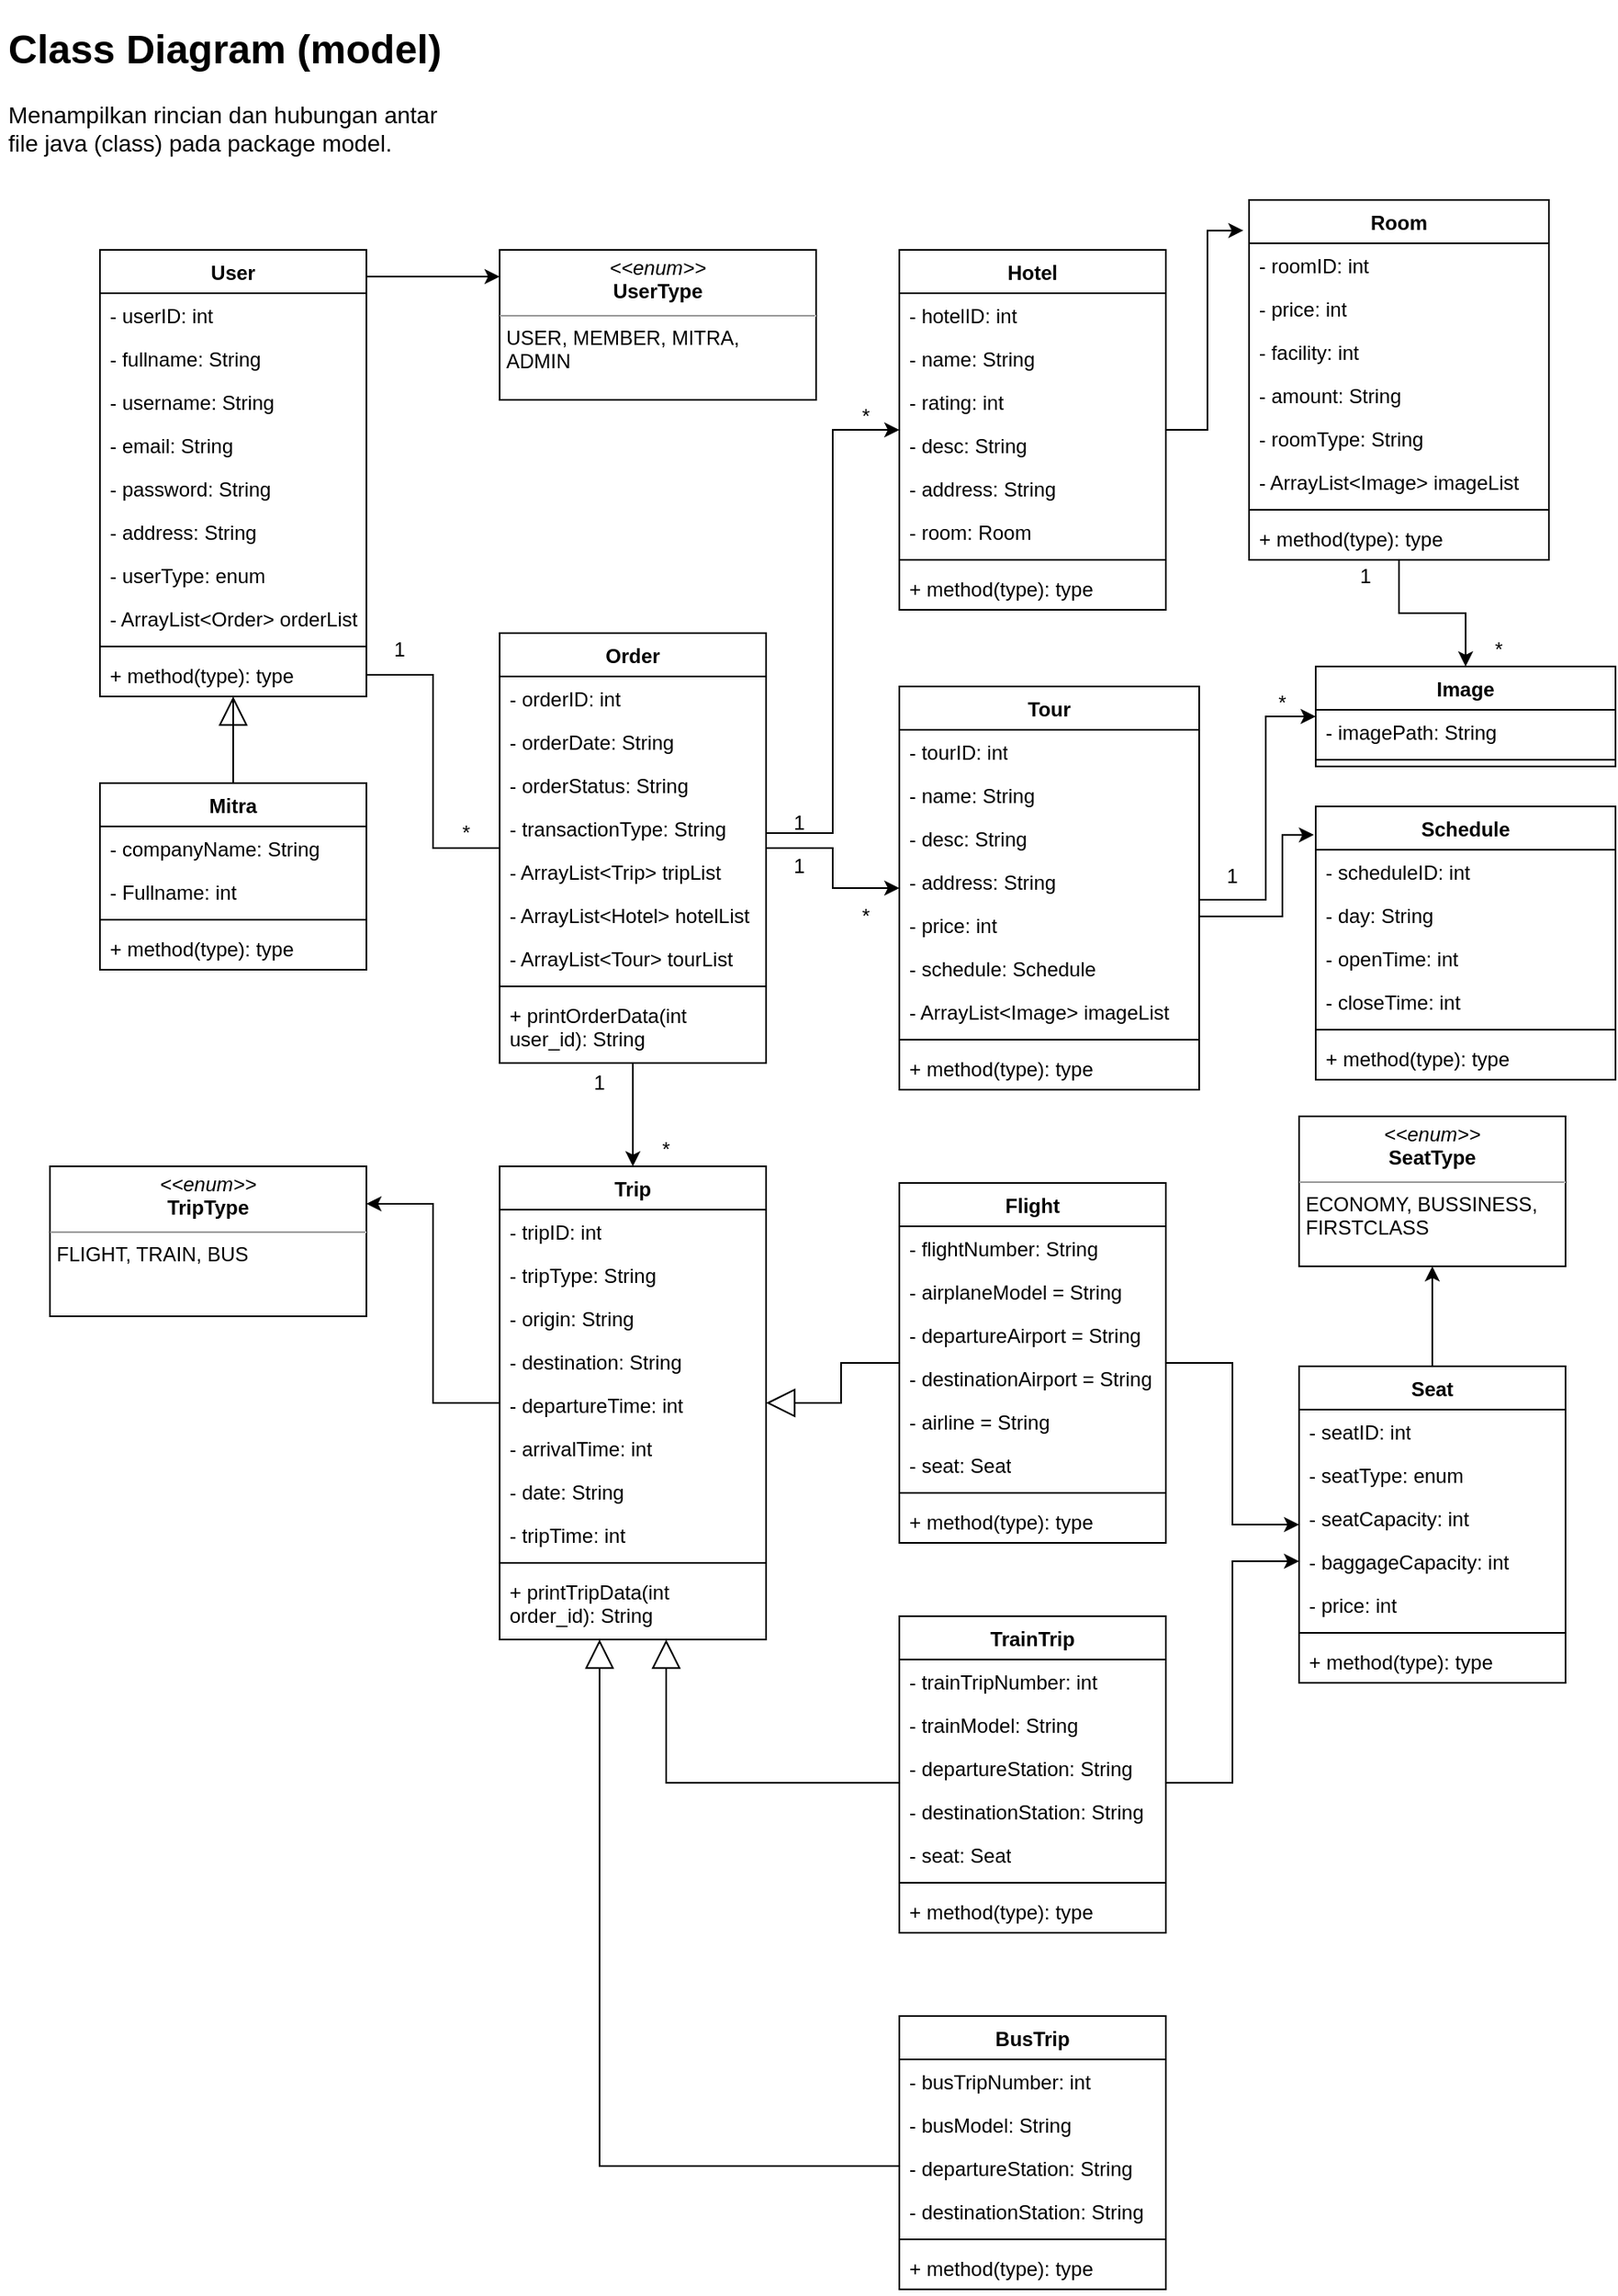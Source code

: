 <mxfile>
    <diagram id="4JmxAsRN0xWWM3B-4X5i" name="Model">
        <mxGraphModel dx="1438" dy="1195" grid="1" gridSize="10" guides="1" tooltips="1" connect="1" arrows="1" fold="1" page="1" pageScale="1" pageWidth="850" pageHeight="1100" math="0" shadow="0">
            <root>
                <mxCell id="0"/>
                <mxCell id="1" parent="0"/>
                <mxCell id="2" value="&lt;h1&gt;Class Diagram (model)&lt;/h1&gt;&lt;p&gt;&lt;font style=&quot;font-size: 14px&quot;&gt;Menampilkan rincian dan hubungan antar file java (class) pada package model.&lt;/font&gt;&lt;/p&gt;" style="text;html=1;strokeColor=none;fillColor=none;spacing=5;spacingTop=-20;whiteSpace=wrap;overflow=hidden;rounded=0;" parent="1" vertex="1">
                    <mxGeometry x="10" y="10" width="270" height="120" as="geometry"/>
                </mxCell>
                <mxCell id="40" style="edgeStyle=orthogonalEdgeStyle;rounded=0;orthogonalLoop=1;jettySize=auto;html=1;exitX=1;exitY=0.065;exitDx=0;exitDy=0;exitPerimeter=0;" parent="1" source="3" target="39" edge="1">
                    <mxGeometry relative="1" as="geometry">
                        <Array as="points">
                            <mxPoint x="290" y="166"/>
                            <mxPoint x="290" y="166"/>
                        </Array>
                    </mxGeometry>
                </mxCell>
                <mxCell id="3" value="User" style="swimlane;fontStyle=1;align=center;verticalAlign=top;childLayout=stackLayout;horizontal=1;startSize=26;horizontalStack=0;resizeParent=1;resizeParentMax=0;resizeLast=0;collapsible=1;marginBottom=0;whiteSpace=wrap;" parent="1" vertex="1">
                    <mxGeometry x="70" y="150" width="160" height="268" as="geometry"/>
                </mxCell>
                <mxCell id="4" value="- userID: int" style="text;strokeColor=none;fillColor=none;align=left;verticalAlign=top;spacingLeft=4;spacingRight=4;overflow=hidden;rotatable=0;points=[[0,0.5],[1,0.5]];portConstraint=eastwest;whiteSpace=wrap;" parent="3" vertex="1">
                    <mxGeometry y="26" width="160" height="26" as="geometry"/>
                </mxCell>
                <mxCell id="29" value="- fullname: String" style="text;strokeColor=none;fillColor=none;align=left;verticalAlign=top;spacingLeft=4;spacingRight=4;overflow=hidden;rotatable=0;points=[[0,0.5],[1,0.5]];portConstraint=eastwest;whiteSpace=wrap;" parent="3" vertex="1">
                    <mxGeometry y="52" width="160" height="26" as="geometry"/>
                </mxCell>
                <mxCell id="30" value="- username: String" style="text;strokeColor=none;fillColor=none;align=left;verticalAlign=top;spacingLeft=4;spacingRight=4;overflow=hidden;rotatable=0;points=[[0,0.5],[1,0.5]];portConstraint=eastwest;whiteSpace=wrap;" parent="3" vertex="1">
                    <mxGeometry y="78" width="160" height="26" as="geometry"/>
                </mxCell>
                <mxCell id="31" value="- email: String" style="text;strokeColor=none;fillColor=none;align=left;verticalAlign=top;spacingLeft=4;spacingRight=4;overflow=hidden;rotatable=0;points=[[0,0.5],[1,0.5]];portConstraint=eastwest;whiteSpace=wrap;" parent="3" vertex="1">
                    <mxGeometry y="104" width="160" height="26" as="geometry"/>
                </mxCell>
                <mxCell id="32" value="- password: String" style="text;strokeColor=none;fillColor=none;align=left;verticalAlign=top;spacingLeft=4;spacingRight=4;overflow=hidden;rotatable=0;points=[[0,0.5],[1,0.5]];portConstraint=eastwest;whiteSpace=wrap;" parent="3" vertex="1">
                    <mxGeometry y="130" width="160" height="26" as="geometry"/>
                </mxCell>
                <mxCell id="33" value="- address: String" style="text;strokeColor=none;fillColor=none;align=left;verticalAlign=top;spacingLeft=4;spacingRight=4;overflow=hidden;rotatable=0;points=[[0,0.5],[1,0.5]];portConstraint=eastwest;whiteSpace=wrap;" parent="3" vertex="1">
                    <mxGeometry y="156" width="160" height="26" as="geometry"/>
                </mxCell>
                <mxCell id="177" value="- userType: enum" style="text;strokeColor=none;fillColor=none;align=left;verticalAlign=top;spacingLeft=4;spacingRight=4;overflow=hidden;rotatable=0;points=[[0,0.5],[1,0.5]];portConstraint=eastwest;whiteSpace=wrap;" parent="3" vertex="1">
                    <mxGeometry y="182" width="160" height="26" as="geometry"/>
                </mxCell>
                <mxCell id="7" value="- ArrayList&lt;Order&gt; orderList" style="text;strokeColor=none;fillColor=none;align=left;verticalAlign=top;spacingLeft=4;spacingRight=4;overflow=hidden;rotatable=0;points=[[0,0.5],[1,0.5]];portConstraint=eastwest;whiteSpace=wrap;" parent="3" vertex="1">
                    <mxGeometry y="208" width="160" height="26" as="geometry"/>
                </mxCell>
                <mxCell id="5" value="" style="line;strokeWidth=1;fillColor=none;align=left;verticalAlign=middle;spacingTop=-1;spacingLeft=3;spacingRight=3;rotatable=0;labelPosition=right;points=[];portConstraint=eastwest;whiteSpace=wrap;" parent="3" vertex="1">
                    <mxGeometry y="234" width="160" height="8" as="geometry"/>
                </mxCell>
                <mxCell id="6" value="+ method(type): type" style="text;strokeColor=none;fillColor=none;align=left;verticalAlign=top;spacingLeft=4;spacingRight=4;overflow=hidden;rotatable=0;points=[[0,0.5],[1,0.5]];portConstraint=eastwest;whiteSpace=wrap;" parent="3" vertex="1">
                    <mxGeometry y="242" width="160" height="26" as="geometry"/>
                </mxCell>
                <mxCell id="42" value="" style="edgeStyle=orthogonalEdgeStyle;rounded=0;orthogonalLoop=1;jettySize=auto;html=1;endArrow=block;endFill=0;endSize=15;" parent="1" source="18" target="6" edge="1">
                    <mxGeometry relative="1" as="geometry">
                        <Array as="points">
                            <mxPoint x="150" y="420"/>
                            <mxPoint x="150" y="420"/>
                        </Array>
                    </mxGeometry>
                </mxCell>
                <mxCell id="18" value="Mitra" style="swimlane;fontStyle=1;align=center;verticalAlign=top;childLayout=stackLayout;horizontal=1;startSize=26;horizontalStack=0;resizeParent=1;resizeParentMax=0;resizeLast=0;collapsible=1;marginBottom=0;whiteSpace=wrap;" parent="1" vertex="1">
                    <mxGeometry x="70" y="470" width="160" height="112" as="geometry"/>
                </mxCell>
                <mxCell id="19" value="- companyName: String" style="text;strokeColor=none;fillColor=none;align=left;verticalAlign=top;spacingLeft=4;spacingRight=4;overflow=hidden;rotatable=0;points=[[0,0.5],[1,0.5]];portConstraint=eastwest;whiteSpace=wrap;" parent="18" vertex="1">
                    <mxGeometry y="26" width="160" height="26" as="geometry"/>
                </mxCell>
                <mxCell id="20" value="- Fullname: int" style="text;strokeColor=none;fillColor=none;align=left;verticalAlign=top;spacingLeft=4;spacingRight=4;overflow=hidden;rotatable=0;points=[[0,0.5],[1,0.5]];portConstraint=eastwest;whiteSpace=wrap;" parent="18" vertex="1">
                    <mxGeometry y="52" width="160" height="26" as="geometry"/>
                </mxCell>
                <mxCell id="21" value="" style="line;strokeWidth=1;fillColor=none;align=left;verticalAlign=middle;spacingTop=-1;spacingLeft=3;spacingRight=3;rotatable=0;labelPosition=right;points=[];portConstraint=eastwest;whiteSpace=wrap;" parent="18" vertex="1">
                    <mxGeometry y="78" width="160" height="8" as="geometry"/>
                </mxCell>
                <mxCell id="22" value="+ method(type): type" style="text;strokeColor=none;fillColor=none;align=left;verticalAlign=top;spacingLeft=4;spacingRight=4;overflow=hidden;rotatable=0;points=[[0,0.5],[1,0.5]];portConstraint=eastwest;whiteSpace=wrap;" parent="18" vertex="1">
                    <mxGeometry y="86" width="160" height="26" as="geometry"/>
                </mxCell>
                <mxCell id="39" value="&lt;p style=&quot;margin: 0px ; margin-top: 4px ; text-align: center&quot;&gt;&lt;i&gt;&amp;lt;&amp;lt;enum&amp;gt;&amp;gt;&lt;/i&gt;&lt;br&gt;&lt;b&gt;UserType&lt;/b&gt;&lt;/p&gt;&lt;hr size=&quot;1&quot;&gt;&lt;p style=&quot;margin: 0px ; margin-left: 4px&quot;&gt;USER, MEMBER, MITRA,&lt;/p&gt;&lt;p style=&quot;margin: 0px ; margin-left: 4px&quot;&gt;&lt;span&gt;ADMIN&lt;/span&gt;&lt;/p&gt;" style="verticalAlign=top;align=left;overflow=fill;fontSize=12;fontFamily=Helvetica;html=1;whiteSpace=wrap;" parent="1" vertex="1">
                    <mxGeometry x="310" y="150" width="190" height="90" as="geometry"/>
                </mxCell>
                <mxCell id="141" style="edgeStyle=orthogonalEdgeStyle;rounded=0;orthogonalLoop=1;jettySize=auto;html=1;entryX=0.5;entryY=0;entryDx=0;entryDy=0;" parent="1" source="47" target="91" edge="1">
                    <mxGeometry relative="1" as="geometry">
                        <Array as="points"/>
                        <mxPoint x="390" y="650" as="targetPoint"/>
                    </mxGeometry>
                </mxCell>
                <mxCell id="257" style="edgeStyle=orthogonalEdgeStyle;rounded=0;orthogonalLoop=1;jettySize=auto;html=1;" parent="1" source="47" target="194" edge="1">
                    <mxGeometry relative="1" as="geometry">
                        <Array as="points">
                            <mxPoint x="510" y="500"/>
                            <mxPoint x="510" y="258"/>
                        </Array>
                    </mxGeometry>
                </mxCell>
                <mxCell id="258" style="edgeStyle=orthogonalEdgeStyle;rounded=0;orthogonalLoop=1;jettySize=auto;html=1;" parent="1" source="47" target="212" edge="1">
                    <mxGeometry relative="1" as="geometry"/>
                </mxCell>
                <mxCell id="47" value="Order" style="swimlane;fontStyle=1;align=center;verticalAlign=top;childLayout=stackLayout;horizontal=1;startSize=26;horizontalStack=0;resizeParent=1;resizeParentMax=0;resizeLast=0;collapsible=1;marginBottom=0;whiteSpace=wrap;" parent="1" vertex="1">
                    <mxGeometry x="310" y="380" width="160" height="258" as="geometry"/>
                </mxCell>
                <mxCell id="48" value="- orderID: int" style="text;strokeColor=none;fillColor=none;align=left;verticalAlign=top;spacingLeft=4;spacingRight=4;overflow=hidden;rotatable=0;points=[[0,0.5],[1,0.5]];portConstraint=eastwest;whiteSpace=wrap;" parent="47" vertex="1">
                    <mxGeometry y="26" width="160" height="26" as="geometry"/>
                </mxCell>
                <mxCell id="49" value="- orderDate: String" style="text;strokeColor=none;fillColor=none;align=left;verticalAlign=top;spacingLeft=4;spacingRight=4;overflow=hidden;rotatable=0;points=[[0,0.5],[1,0.5]];portConstraint=eastwest;whiteSpace=wrap;" parent="47" vertex="1">
                    <mxGeometry y="52" width="160" height="26" as="geometry"/>
                </mxCell>
                <mxCell id="50" value="- orderStatus: String" style="text;strokeColor=none;fillColor=none;align=left;verticalAlign=top;spacingLeft=4;spacingRight=4;overflow=hidden;rotatable=0;points=[[0,0.5],[1,0.5]];portConstraint=eastwest;whiteSpace=wrap;" parent="47" vertex="1">
                    <mxGeometry y="78" width="160" height="26" as="geometry"/>
                </mxCell>
                <mxCell id="51" value="- transactionType: String" style="text;strokeColor=none;fillColor=none;align=left;verticalAlign=top;spacingLeft=4;spacingRight=4;overflow=hidden;rotatable=0;points=[[0,0.5],[1,0.5]];portConstraint=eastwest;whiteSpace=wrap;" parent="47" vertex="1">
                    <mxGeometry y="104" width="160" height="26" as="geometry"/>
                </mxCell>
                <mxCell id="262" value="- ArrayList&lt;Trip&gt; tripList" style="text;strokeColor=none;fillColor=none;align=left;verticalAlign=top;spacingLeft=4;spacingRight=4;overflow=hidden;rotatable=0;points=[[0,0.5],[1,0.5]];portConstraint=eastwest;whiteSpace=wrap;" parent="47" vertex="1">
                    <mxGeometry y="130" width="160" height="26" as="geometry"/>
                </mxCell>
                <mxCell id="261" value="- ArrayList&lt;Hotel&gt; hotelList" style="text;strokeColor=none;fillColor=none;align=left;verticalAlign=top;spacingLeft=4;spacingRight=4;overflow=hidden;rotatable=0;points=[[0,0.5],[1,0.5]];portConstraint=eastwest;whiteSpace=wrap;" parent="47" vertex="1">
                    <mxGeometry y="156" width="160" height="26" as="geometry"/>
                </mxCell>
                <mxCell id="233" value="- ArrayList&lt;Tour&gt; tourList" style="text;strokeColor=none;fillColor=none;align=left;verticalAlign=top;spacingLeft=4;spacingRight=4;overflow=hidden;rotatable=0;points=[[0,0.5],[1,0.5]];portConstraint=eastwest;whiteSpace=wrap;" parent="47" vertex="1">
                    <mxGeometry y="182" width="160" height="26" as="geometry"/>
                </mxCell>
                <mxCell id="55" value="" style="line;strokeWidth=1;fillColor=none;align=left;verticalAlign=middle;spacingTop=-1;spacingLeft=3;spacingRight=3;rotatable=0;labelPosition=right;points=[];portConstraint=eastwest;whiteSpace=wrap;" parent="47" vertex="1">
                    <mxGeometry y="208" width="160" height="8" as="geometry"/>
                </mxCell>
                <mxCell id="56" value="+ printOrderData(int user_id): String" style="text;strokeColor=none;fillColor=none;align=left;verticalAlign=top;spacingLeft=4;spacingRight=4;overflow=hidden;rotatable=0;points=[[0,0.5],[1,0.5]];portConstraint=eastwest;whiteSpace=wrap;" parent="47" vertex="1">
                    <mxGeometry y="216" width="160" height="42" as="geometry"/>
                </mxCell>
                <mxCell id="57" style="edgeStyle=orthogonalEdgeStyle;rounded=0;orthogonalLoop=1;jettySize=auto;html=1;endArrow=none;endFill=0;" parent="1" source="6" target="47" edge="1">
                    <mxGeometry relative="1" as="geometry"/>
                </mxCell>
                <mxCell id="89" value="1" style="text;html=1;strokeColor=none;fillColor=none;align=center;verticalAlign=middle;whiteSpace=wrap;rounded=0;" parent="1" vertex="1">
                    <mxGeometry x="230" y="380" width="40" height="20" as="geometry"/>
                </mxCell>
                <mxCell id="90" value="*" style="text;html=1;strokeColor=none;fillColor=none;align=center;verticalAlign=middle;whiteSpace=wrap;rounded=0;" parent="1" vertex="1">
                    <mxGeometry x="270" y="490" width="40" height="20" as="geometry"/>
                </mxCell>
                <mxCell id="240" style="edgeStyle=orthogonalEdgeStyle;rounded=0;orthogonalLoop=1;jettySize=auto;html=1;entryX=1;entryY=0.25;entryDx=0;entryDy=0;" parent="1" source="91" target="144" edge="1">
                    <mxGeometry relative="1" as="geometry"/>
                </mxCell>
                <mxCell id="91" value="Trip" style="swimlane;fontStyle=1;align=center;verticalAlign=top;childLayout=stackLayout;horizontal=1;startSize=26;horizontalStack=0;resizeParent=1;resizeParentMax=0;resizeLast=0;collapsible=1;marginBottom=0;whiteSpace=wrap;" parent="1" vertex="1">
                    <mxGeometry x="310" y="700" width="160" height="284" as="geometry"/>
                </mxCell>
                <mxCell id="92" value="- tripID: int" style="text;strokeColor=none;fillColor=none;align=left;verticalAlign=top;spacingLeft=4;spacingRight=4;overflow=hidden;rotatable=0;points=[[0,0.5],[1,0.5]];portConstraint=eastwest;whiteSpace=wrap;" parent="91" vertex="1">
                    <mxGeometry y="26" width="160" height="26" as="geometry"/>
                </mxCell>
                <mxCell id="98" value="- tripType: String" style="text;strokeColor=none;fillColor=none;align=left;verticalAlign=top;spacingLeft=4;spacingRight=4;overflow=hidden;rotatable=0;points=[[0,0.5],[1,0.5]];portConstraint=eastwest;whiteSpace=wrap;" parent="91" vertex="1">
                    <mxGeometry y="52" width="160" height="26" as="geometry"/>
                </mxCell>
                <mxCell id="94" value="- origin: String" style="text;strokeColor=none;fillColor=none;align=left;verticalAlign=top;spacingLeft=4;spacingRight=4;overflow=hidden;rotatable=0;points=[[0,0.5],[1,0.5]];portConstraint=eastwest;whiteSpace=wrap;" parent="91" vertex="1">
                    <mxGeometry y="78" width="160" height="26" as="geometry"/>
                </mxCell>
                <mxCell id="95" value="- destination: String" style="text;strokeColor=none;fillColor=none;align=left;verticalAlign=top;spacingLeft=4;spacingRight=4;overflow=hidden;rotatable=0;points=[[0,0.5],[1,0.5]];portConstraint=eastwest;whiteSpace=wrap;" parent="91" vertex="1">
                    <mxGeometry y="104" width="160" height="26" as="geometry"/>
                </mxCell>
                <mxCell id="99" value="- departureTime: int" style="text;strokeColor=none;fillColor=none;align=left;verticalAlign=top;spacingLeft=4;spacingRight=4;overflow=hidden;rotatable=0;points=[[0,0.5],[1,0.5]];portConstraint=eastwest;whiteSpace=wrap;" parent="91" vertex="1">
                    <mxGeometry y="130" width="160" height="26" as="geometry"/>
                </mxCell>
                <mxCell id="100" value="- arrivalTime: int" style="text;strokeColor=none;fillColor=none;align=left;verticalAlign=top;spacingLeft=4;spacingRight=4;overflow=hidden;rotatable=0;points=[[0,0.5],[1,0.5]];portConstraint=eastwest;whiteSpace=wrap;" parent="91" vertex="1">
                    <mxGeometry y="156" width="160" height="26" as="geometry"/>
                </mxCell>
                <mxCell id="101" value="- date: String" style="text;strokeColor=none;fillColor=none;align=left;verticalAlign=top;spacingLeft=4;spacingRight=4;overflow=hidden;rotatable=0;points=[[0,0.5],[1,0.5]];portConstraint=eastwest;whiteSpace=wrap;" parent="91" vertex="1">
                    <mxGeometry y="182" width="160" height="26" as="geometry"/>
                </mxCell>
                <mxCell id="102" value="- tripTime: int" style="text;strokeColor=none;fillColor=none;align=left;verticalAlign=top;spacingLeft=4;spacingRight=4;overflow=hidden;rotatable=0;points=[[0,0.5],[1,0.5]];portConstraint=eastwest;whiteSpace=wrap;" parent="91" vertex="1">
                    <mxGeometry y="208" width="160" height="26" as="geometry"/>
                </mxCell>
                <mxCell id="96" value="" style="line;strokeWidth=1;fillColor=none;align=left;verticalAlign=middle;spacingTop=-1;spacingLeft=3;spacingRight=3;rotatable=0;labelPosition=right;points=[];portConstraint=eastwest;whiteSpace=wrap;" parent="91" vertex="1">
                    <mxGeometry y="234" width="160" height="8" as="geometry"/>
                </mxCell>
                <mxCell id="97" value="+ printTripData(int order_id): String" style="text;strokeColor=none;fillColor=none;align=left;verticalAlign=top;spacingLeft=4;spacingRight=4;overflow=hidden;rotatable=0;points=[[0,0.5],[1,0.5]];portConstraint=eastwest;whiteSpace=wrap;" parent="91" vertex="1">
                    <mxGeometry y="242" width="160" height="42" as="geometry"/>
                </mxCell>
                <mxCell id="239" style="edgeStyle=orthogonalEdgeStyle;rounded=0;orthogonalLoop=1;jettySize=auto;html=1;" parent="1" source="103" target="125" edge="1">
                    <mxGeometry relative="1" as="geometry"/>
                </mxCell>
                <mxCell id="267" style="edgeStyle=orthogonalEdgeStyle;rounded=0;orthogonalLoop=1;jettySize=auto;html=1;endFill=0;endArrow=block;endSize=15;" parent="1" source="103" target="91" edge="1">
                    <mxGeometry relative="1" as="geometry"/>
                </mxCell>
                <mxCell id="103" value="Flight" style="swimlane;fontStyle=1;align=center;verticalAlign=top;childLayout=stackLayout;horizontal=1;startSize=26;horizontalStack=0;resizeParent=1;resizeParentMax=0;resizeLast=0;collapsible=1;marginBottom=0;whiteSpace=wrap;" parent="1" vertex="1">
                    <mxGeometry x="550" y="710" width="160" height="216" as="geometry"/>
                </mxCell>
                <mxCell id="156" value="- flightNumber: String" style="text;strokeColor=none;fillColor=none;align=left;verticalAlign=top;spacingLeft=4;spacingRight=4;overflow=hidden;rotatable=0;points=[[0,0.5],[1,0.5]];portConstraint=eastwest;whiteSpace=wrap;" parent="103" vertex="1">
                    <mxGeometry y="26" width="160" height="26" as="geometry"/>
                </mxCell>
                <mxCell id="235" value="- airplaneModel = String" style="text;strokeColor=none;fillColor=none;align=left;verticalAlign=top;spacingLeft=4;spacingRight=4;overflow=hidden;rotatable=0;points=[[0,0.5],[1,0.5]];portConstraint=eastwest;whiteSpace=wrap;" parent="103" vertex="1">
                    <mxGeometry y="52" width="160" height="26" as="geometry"/>
                </mxCell>
                <mxCell id="236" value="- departureAirport = String" style="text;strokeColor=none;fillColor=none;align=left;verticalAlign=top;spacingLeft=4;spacingRight=4;overflow=hidden;rotatable=0;points=[[0,0.5],[1,0.5]];portConstraint=eastwest;whiteSpace=wrap;" parent="103" vertex="1">
                    <mxGeometry y="78" width="160" height="26" as="geometry"/>
                </mxCell>
                <mxCell id="237" value="- destinationAirport = String" style="text;strokeColor=none;fillColor=none;align=left;verticalAlign=top;spacingLeft=4;spacingRight=4;overflow=hidden;rotatable=0;points=[[0,0.5],[1,0.5]];portConstraint=eastwest;whiteSpace=wrap;" parent="103" vertex="1">
                    <mxGeometry y="104" width="160" height="26" as="geometry"/>
                </mxCell>
                <mxCell id="238" value="- airline = String" style="text;strokeColor=none;fillColor=none;align=left;verticalAlign=top;spacingLeft=4;spacingRight=4;overflow=hidden;rotatable=0;points=[[0,0.5],[1,0.5]];portConstraint=eastwest;whiteSpace=wrap;" parent="103" vertex="1">
                    <mxGeometry y="130" width="160" height="26" as="geometry"/>
                </mxCell>
                <mxCell id="234" value="- seat: Seat" style="text;strokeColor=none;fillColor=none;align=left;verticalAlign=top;spacingLeft=4;spacingRight=4;overflow=hidden;rotatable=0;points=[[0,0.5],[1,0.5]];portConstraint=eastwest;whiteSpace=wrap;" parent="103" vertex="1">
                    <mxGeometry y="156" width="160" height="26" as="geometry"/>
                </mxCell>
                <mxCell id="106" value="" style="line;strokeWidth=1;fillColor=none;align=left;verticalAlign=middle;spacingTop=-1;spacingLeft=3;spacingRight=3;rotatable=0;labelPosition=right;points=[];portConstraint=eastwest;whiteSpace=wrap;" parent="103" vertex="1">
                    <mxGeometry y="182" width="160" height="8" as="geometry"/>
                </mxCell>
                <mxCell id="107" value="+ method(type): type" style="text;strokeColor=none;fillColor=none;align=left;verticalAlign=top;spacingLeft=4;spacingRight=4;overflow=hidden;rotatable=0;points=[[0,0.5],[1,0.5]];portConstraint=eastwest;whiteSpace=wrap;" parent="103" vertex="1">
                    <mxGeometry y="190" width="160" height="26" as="geometry"/>
                </mxCell>
                <mxCell id="248" value="" style="edgeStyle=orthogonalEdgeStyle;rounded=0;orthogonalLoop=1;jettySize=auto;html=1;" parent="1" source="125" target="133" edge="1">
                    <mxGeometry relative="1" as="geometry"/>
                </mxCell>
                <mxCell id="125" value="Seat" style="swimlane;fontStyle=1;align=center;verticalAlign=top;childLayout=stackLayout;horizontal=1;startSize=26;horizontalStack=0;resizeParent=1;resizeParentMax=0;resizeLast=0;collapsible=1;marginBottom=0;whiteSpace=wrap;" parent="1" vertex="1">
                    <mxGeometry x="790" y="820" width="160" height="190" as="geometry"/>
                </mxCell>
                <mxCell id="126" value="- seatID: int" style="text;strokeColor=none;fillColor=none;align=left;verticalAlign=top;spacingLeft=4;spacingRight=4;overflow=hidden;rotatable=0;points=[[0,0.5],[1,0.5]];portConstraint=eastwest;whiteSpace=wrap;" parent="125" vertex="1">
                    <mxGeometry y="26" width="160" height="26" as="geometry"/>
                </mxCell>
                <mxCell id="127" value="- seatType: enum" style="text;strokeColor=none;fillColor=none;align=left;verticalAlign=top;spacingLeft=4;spacingRight=4;overflow=hidden;rotatable=0;points=[[0,0.5],[1,0.5]];portConstraint=eastwest;whiteSpace=wrap;" parent="125" vertex="1">
                    <mxGeometry y="52" width="160" height="26" as="geometry"/>
                </mxCell>
                <mxCell id="128" value="- seatCapacity: int" style="text;strokeColor=none;fillColor=none;align=left;verticalAlign=top;spacingLeft=4;spacingRight=4;overflow=hidden;rotatable=0;points=[[0,0.5],[1,0.5]];portConstraint=eastwest;whiteSpace=wrap;" parent="125" vertex="1">
                    <mxGeometry y="78" width="160" height="26" as="geometry"/>
                </mxCell>
                <mxCell id="131" value="- baggageCapacity: int" style="text;strokeColor=none;fillColor=none;align=left;verticalAlign=top;spacingLeft=4;spacingRight=4;overflow=hidden;rotatable=0;points=[[0,0.5],[1,0.5]];portConstraint=eastwest;whiteSpace=wrap;" parent="125" vertex="1">
                    <mxGeometry y="104" width="160" height="26" as="geometry"/>
                </mxCell>
                <mxCell id="132" value="- price: int" style="text;strokeColor=none;fillColor=none;align=left;verticalAlign=top;spacingLeft=4;spacingRight=4;overflow=hidden;rotatable=0;points=[[0,0.5],[1,0.5]];portConstraint=eastwest;whiteSpace=wrap;" parent="125" vertex="1">
                    <mxGeometry y="130" width="160" height="26" as="geometry"/>
                </mxCell>
                <mxCell id="129" value="" style="line;strokeWidth=1;fillColor=none;align=left;verticalAlign=middle;spacingTop=-1;spacingLeft=3;spacingRight=3;rotatable=0;labelPosition=right;points=[];portConstraint=eastwest;whiteSpace=wrap;" parent="125" vertex="1">
                    <mxGeometry y="156" width="160" height="8" as="geometry"/>
                </mxCell>
                <mxCell id="130" value="+ method(type): type" style="text;strokeColor=none;fillColor=none;align=left;verticalAlign=top;spacingLeft=4;spacingRight=4;overflow=hidden;rotatable=0;points=[[0,0.5],[1,0.5]];portConstraint=eastwest;whiteSpace=wrap;" parent="125" vertex="1">
                    <mxGeometry y="164" width="160" height="26" as="geometry"/>
                </mxCell>
                <mxCell id="133" value="&lt;p style=&quot;margin: 0px ; margin-top: 4px ; text-align: center&quot;&gt;&lt;i&gt;&amp;lt;&amp;lt;enum&amp;gt;&amp;gt;&lt;/i&gt;&lt;br&gt;&lt;b&gt;SeatType&lt;/b&gt;&lt;/p&gt;&lt;hr size=&quot;1&quot;&gt;&lt;p style=&quot;margin: 0px ; margin-left: 4px&quot;&gt;ECONOMY, BUSSINESS, FIRSTCLASS&lt;/p&gt;" style="verticalAlign=top;align=left;overflow=fill;fontSize=12;fontFamily=Helvetica;html=1;whiteSpace=wrap;" parent="1" vertex="1">
                    <mxGeometry x="790" y="670" width="160" height="90" as="geometry"/>
                </mxCell>
                <mxCell id="142" value="1" style="text;html=1;strokeColor=none;fillColor=none;align=center;verticalAlign=middle;whiteSpace=wrap;rounded=0;" parent="1" vertex="1">
                    <mxGeometry x="350" y="640" width="40" height="20" as="geometry"/>
                </mxCell>
                <mxCell id="143" value="*" style="text;html=1;strokeColor=none;fillColor=none;align=center;verticalAlign=middle;whiteSpace=wrap;rounded=0;" parent="1" vertex="1">
                    <mxGeometry x="390" y="680" width="40" height="20" as="geometry"/>
                </mxCell>
                <mxCell id="144" value="&lt;p style=&quot;margin: 0px ; margin-top: 4px ; text-align: center&quot;&gt;&lt;i&gt;&amp;lt;&amp;lt;enum&amp;gt;&amp;gt;&lt;/i&gt;&lt;br&gt;&lt;b&gt;TripType&lt;/b&gt;&lt;/p&gt;&lt;hr size=&quot;1&quot;&gt;&lt;p style=&quot;margin: 0px ; margin-left: 4px&quot;&gt;FLIGHT, TRAIN, BUS&lt;/p&gt;" style="verticalAlign=top;align=left;overflow=fill;fontSize=12;fontFamily=Helvetica;html=1;whiteSpace=wrap;" parent="1" vertex="1">
                    <mxGeometry x="40" y="700" width="190" height="90" as="geometry"/>
                </mxCell>
                <mxCell id="246" style="edgeStyle=orthogonalEdgeStyle;rounded=0;orthogonalLoop=1;jettySize=auto;html=1;entryX=0;entryY=0.5;entryDx=0;entryDy=0;" parent="1" source="148" target="131" edge="1">
                    <mxGeometry relative="1" as="geometry">
                        <Array as="points">
                            <mxPoint x="750" y="1070"/>
                            <mxPoint x="750" y="937"/>
                        </Array>
                    </mxGeometry>
                </mxCell>
                <mxCell id="268" style="edgeStyle=orthogonalEdgeStyle;rounded=0;orthogonalLoop=1;jettySize=auto;html=1;endFill=0;endArrow=block;endSize=15;" parent="1" source="148" target="91" edge="1">
                    <mxGeometry relative="1" as="geometry">
                        <Array as="points">
                            <mxPoint x="410" y="1070"/>
                        </Array>
                    </mxGeometry>
                </mxCell>
                <mxCell id="148" value="TrainTrip" style="swimlane;fontStyle=1;align=center;verticalAlign=top;childLayout=stackLayout;horizontal=1;startSize=26;horizontalStack=0;resizeParent=1;resizeParentMax=0;resizeLast=0;collapsible=1;marginBottom=0;whiteSpace=wrap;" parent="1" vertex="1">
                    <mxGeometry x="550" y="970" width="160" height="190" as="geometry"/>
                </mxCell>
                <mxCell id="241" value="- trainTripNumber: int" style="text;strokeColor=none;fillColor=none;align=left;verticalAlign=top;spacingLeft=4;spacingRight=4;overflow=hidden;rotatable=0;points=[[0,0.5],[1,0.5]];portConstraint=eastwest;whiteSpace=wrap;" parent="148" vertex="1">
                    <mxGeometry y="26" width="160" height="26" as="geometry"/>
                </mxCell>
                <mxCell id="243" value="- trainModel: String" style="text;strokeColor=none;fillColor=none;align=left;verticalAlign=top;spacingLeft=4;spacingRight=4;overflow=hidden;rotatable=0;points=[[0,0.5],[1,0.5]];portConstraint=eastwest;whiteSpace=wrap;" parent="148" vertex="1">
                    <mxGeometry y="52" width="160" height="26" as="geometry"/>
                </mxCell>
                <mxCell id="244" value="- departureStation: String" style="text;strokeColor=none;fillColor=none;align=left;verticalAlign=top;spacingLeft=4;spacingRight=4;overflow=hidden;rotatable=0;points=[[0,0.5],[1,0.5]];portConstraint=eastwest;whiteSpace=wrap;" parent="148" vertex="1">
                    <mxGeometry y="78" width="160" height="26" as="geometry"/>
                </mxCell>
                <mxCell id="245" value="- destinationStation: String" style="text;strokeColor=none;fillColor=none;align=left;verticalAlign=top;spacingLeft=4;spacingRight=4;overflow=hidden;rotatable=0;points=[[0,0.5],[1,0.5]];portConstraint=eastwest;whiteSpace=wrap;" parent="148" vertex="1">
                    <mxGeometry y="104" width="160" height="26" as="geometry"/>
                </mxCell>
                <mxCell id="149" value="- seat: Seat" style="text;strokeColor=none;fillColor=none;align=left;verticalAlign=top;spacingLeft=4;spacingRight=4;overflow=hidden;rotatable=0;points=[[0,0.5],[1,0.5]];portConstraint=eastwest;whiteSpace=wrap;" parent="148" vertex="1">
                    <mxGeometry y="130" width="160" height="26" as="geometry"/>
                </mxCell>
                <mxCell id="150" value="" style="line;strokeWidth=1;fillColor=none;align=left;verticalAlign=middle;spacingTop=-1;spacingLeft=3;spacingRight=3;rotatable=0;labelPosition=right;points=[];portConstraint=eastwest;whiteSpace=wrap;" parent="148" vertex="1">
                    <mxGeometry y="156" width="160" height="8" as="geometry"/>
                </mxCell>
                <mxCell id="151" value="+ method(type): type" style="text;strokeColor=none;fillColor=none;align=left;verticalAlign=top;spacingLeft=4;spacingRight=4;overflow=hidden;rotatable=0;points=[[0,0.5],[1,0.5]];portConstraint=eastwest;whiteSpace=wrap;" parent="148" vertex="1">
                    <mxGeometry y="164" width="160" height="26" as="geometry"/>
                </mxCell>
                <mxCell id="269" style="edgeStyle=orthogonalEdgeStyle;rounded=0;orthogonalLoop=1;jettySize=auto;html=1;endFill=0;endArrow=block;endSize=15;" parent="1" source="152" target="91" edge="1">
                    <mxGeometry relative="1" as="geometry">
                        <Array as="points">
                            <mxPoint x="370" y="1300"/>
                        </Array>
                    </mxGeometry>
                </mxCell>
                <mxCell id="152" value="BusTrip" style="swimlane;fontStyle=1;align=center;verticalAlign=top;childLayout=stackLayout;horizontal=1;startSize=26;horizontalStack=0;resizeParent=1;resizeParentMax=0;resizeLast=0;collapsible=1;marginBottom=0;whiteSpace=wrap;" parent="1" vertex="1">
                    <mxGeometry x="550" y="1210" width="160" height="164" as="geometry"/>
                </mxCell>
                <mxCell id="249" value="- busTripNumber: int" style="text;strokeColor=none;fillColor=none;align=left;verticalAlign=top;spacingLeft=4;spacingRight=4;overflow=hidden;rotatable=0;points=[[0,0.5],[1,0.5]];portConstraint=eastwest;whiteSpace=wrap;" parent="152" vertex="1">
                    <mxGeometry y="26" width="160" height="26" as="geometry"/>
                </mxCell>
                <mxCell id="251" value="- busModel: String" style="text;strokeColor=none;fillColor=none;align=left;verticalAlign=top;spacingLeft=4;spacingRight=4;overflow=hidden;rotatable=0;points=[[0,0.5],[1,0.5]];portConstraint=eastwest;whiteSpace=wrap;" parent="152" vertex="1">
                    <mxGeometry y="52" width="160" height="26" as="geometry"/>
                </mxCell>
                <mxCell id="252" value="- departureStation: String" style="text;strokeColor=none;fillColor=none;align=left;verticalAlign=top;spacingLeft=4;spacingRight=4;overflow=hidden;rotatable=0;points=[[0,0.5],[1,0.5]];portConstraint=eastwest;whiteSpace=wrap;" parent="152" vertex="1">
                    <mxGeometry y="78" width="160" height="26" as="geometry"/>
                </mxCell>
                <mxCell id="153" value="- destinationStation: String" style="text;strokeColor=none;fillColor=none;align=left;verticalAlign=top;spacingLeft=4;spacingRight=4;overflow=hidden;rotatable=0;points=[[0,0.5],[1,0.5]];portConstraint=eastwest;whiteSpace=wrap;" parent="152" vertex="1">
                    <mxGeometry y="104" width="160" height="26" as="geometry"/>
                </mxCell>
                <mxCell id="154" value="" style="line;strokeWidth=1;fillColor=none;align=left;verticalAlign=middle;spacingTop=-1;spacingLeft=3;spacingRight=3;rotatable=0;labelPosition=right;points=[];portConstraint=eastwest;whiteSpace=wrap;" parent="152" vertex="1">
                    <mxGeometry y="130" width="160" height="8" as="geometry"/>
                </mxCell>
                <mxCell id="155" value="+ method(type): type" style="text;strokeColor=none;fillColor=none;align=left;verticalAlign=top;spacingLeft=4;spacingRight=4;overflow=hidden;rotatable=0;points=[[0,0.5],[1,0.5]];portConstraint=eastwest;whiteSpace=wrap;" parent="152" vertex="1">
                    <mxGeometry y="138" width="160" height="26" as="geometry"/>
                </mxCell>
                <mxCell id="210" style="edgeStyle=orthogonalEdgeStyle;rounded=0;orthogonalLoop=1;jettySize=auto;html=1;entryX=-0.019;entryY=0.085;entryDx=0;entryDy=0;entryPerimeter=0;" parent="1" source="194" target="202" edge="1">
                    <mxGeometry relative="1" as="geometry"/>
                </mxCell>
                <mxCell id="194" value="Hotel" style="swimlane;fontStyle=1;align=center;verticalAlign=top;childLayout=stackLayout;horizontal=1;startSize=26;horizontalStack=0;resizeParent=1;resizeParentMax=0;resizeLast=0;collapsible=1;marginBottom=0;whiteSpace=wrap;" parent="1" vertex="1">
                    <mxGeometry x="550" y="150" width="160" height="216" as="geometry"/>
                </mxCell>
                <mxCell id="195" value="- hotelID: int" style="text;strokeColor=none;fillColor=none;align=left;verticalAlign=top;spacingLeft=4;spacingRight=4;overflow=hidden;rotatable=0;points=[[0,0.5],[1,0.5]];portConstraint=eastwest;whiteSpace=wrap;" parent="194" vertex="1">
                    <mxGeometry y="26" width="160" height="26" as="geometry"/>
                </mxCell>
                <mxCell id="198" value="- name: String" style="text;strokeColor=none;fillColor=none;align=left;verticalAlign=top;spacingLeft=4;spacingRight=4;overflow=hidden;rotatable=0;points=[[0,0.5],[1,0.5]];portConstraint=eastwest;whiteSpace=wrap;" parent="194" vertex="1">
                    <mxGeometry y="52" width="160" height="26" as="geometry"/>
                </mxCell>
                <mxCell id="199" value="- rating: int" style="text;strokeColor=none;fillColor=none;align=left;verticalAlign=top;spacingLeft=4;spacingRight=4;overflow=hidden;rotatable=0;points=[[0,0.5],[1,0.5]];portConstraint=eastwest;whiteSpace=wrap;" parent="194" vertex="1">
                    <mxGeometry y="78" width="160" height="26" as="geometry"/>
                </mxCell>
                <mxCell id="200" value="- desc: String" style="text;strokeColor=none;fillColor=none;align=left;verticalAlign=top;spacingLeft=4;spacingRight=4;overflow=hidden;rotatable=0;points=[[0,0.5],[1,0.5]];portConstraint=eastwest;whiteSpace=wrap;" parent="194" vertex="1">
                    <mxGeometry y="104" width="160" height="26" as="geometry"/>
                </mxCell>
                <mxCell id="255" value="- address: String" style="text;strokeColor=none;fillColor=none;align=left;verticalAlign=top;spacingLeft=4;spacingRight=4;overflow=hidden;rotatable=0;points=[[0,0.5],[1,0.5]];portConstraint=eastwest;whiteSpace=wrap;" parent="194" vertex="1">
                    <mxGeometry y="130" width="160" height="26" as="geometry"/>
                </mxCell>
                <mxCell id="201" value="- room: Room" style="text;strokeColor=none;fillColor=none;align=left;verticalAlign=top;spacingLeft=4;spacingRight=4;overflow=hidden;rotatable=0;points=[[0,0.5],[1,0.5]];portConstraint=eastwest;whiteSpace=wrap;" parent="194" vertex="1">
                    <mxGeometry y="156" width="160" height="26" as="geometry"/>
                </mxCell>
                <mxCell id="196" value="" style="line;strokeWidth=1;fillColor=none;align=left;verticalAlign=middle;spacingTop=-1;spacingLeft=3;spacingRight=3;rotatable=0;labelPosition=right;points=[];portConstraint=eastwest;whiteSpace=wrap;" parent="194" vertex="1">
                    <mxGeometry y="182" width="160" height="8" as="geometry"/>
                </mxCell>
                <mxCell id="197" value="+ method(type): type" style="text;strokeColor=none;fillColor=none;align=left;verticalAlign=top;spacingLeft=4;spacingRight=4;overflow=hidden;rotatable=0;points=[[0,0.5],[1,0.5]];portConstraint=eastwest;whiteSpace=wrap;" parent="194" vertex="1">
                    <mxGeometry y="190" width="160" height="26" as="geometry"/>
                </mxCell>
                <mxCell id="277" style="edgeStyle=orthogonalEdgeStyle;rounded=0;orthogonalLoop=1;jettySize=auto;html=1;" parent="1" source="202" target="270" edge="1">
                    <mxGeometry relative="1" as="geometry"/>
                </mxCell>
                <mxCell id="202" value="Room" style="swimlane;fontStyle=1;align=center;verticalAlign=top;childLayout=stackLayout;horizontal=1;startSize=26;horizontalStack=0;resizeParent=1;resizeParentMax=0;resizeLast=0;collapsible=1;marginBottom=0;whiteSpace=wrap;" parent="1" vertex="1">
                    <mxGeometry x="760" y="120" width="180" height="216" as="geometry"/>
                </mxCell>
                <mxCell id="203" value="- roomID: int" style="text;strokeColor=none;fillColor=none;align=left;verticalAlign=top;spacingLeft=4;spacingRight=4;overflow=hidden;rotatable=0;points=[[0,0.5],[1,0.5]];portConstraint=eastwest;whiteSpace=wrap;" parent="202" vertex="1">
                    <mxGeometry y="26" width="180" height="26" as="geometry"/>
                </mxCell>
                <mxCell id="204" value="- price: int" style="text;strokeColor=none;fillColor=none;align=left;verticalAlign=top;spacingLeft=4;spacingRight=4;overflow=hidden;rotatable=0;points=[[0,0.5],[1,0.5]];portConstraint=eastwest;whiteSpace=wrap;" parent="202" vertex="1">
                    <mxGeometry y="52" width="180" height="26" as="geometry"/>
                </mxCell>
                <mxCell id="205" value="- facility: int" style="text;strokeColor=none;fillColor=none;align=left;verticalAlign=top;spacingLeft=4;spacingRight=4;overflow=hidden;rotatable=0;points=[[0,0.5],[1,0.5]];portConstraint=eastwest;whiteSpace=wrap;" parent="202" vertex="1">
                    <mxGeometry y="78" width="180" height="26" as="geometry"/>
                </mxCell>
                <mxCell id="206" value="- amount: String" style="text;strokeColor=none;fillColor=none;align=left;verticalAlign=top;spacingLeft=4;spacingRight=4;overflow=hidden;rotatable=0;points=[[0,0.5],[1,0.5]];portConstraint=eastwest;whiteSpace=wrap;" parent="202" vertex="1">
                    <mxGeometry y="104" width="180" height="26" as="geometry"/>
                </mxCell>
                <mxCell id="211" value="- roomType: String" style="text;strokeColor=none;fillColor=none;align=left;verticalAlign=top;spacingLeft=4;spacingRight=4;overflow=hidden;rotatable=0;points=[[0,0.5],[1,0.5]];portConstraint=eastwest;whiteSpace=wrap;" parent="202" vertex="1">
                    <mxGeometry y="130" width="180" height="26" as="geometry"/>
                </mxCell>
                <mxCell id="229" value="- ArrayList&lt;Image&gt; imageList" style="text;strokeColor=none;fillColor=none;align=left;verticalAlign=top;spacingLeft=4;spacingRight=4;overflow=hidden;rotatable=0;points=[[0,0.5],[1,0.5]];portConstraint=eastwest;whiteSpace=wrap;" parent="202" vertex="1">
                    <mxGeometry y="156" width="180" height="26" as="geometry"/>
                </mxCell>
                <mxCell id="208" value="" style="line;strokeWidth=1;fillColor=none;align=left;verticalAlign=middle;spacingTop=-1;spacingLeft=3;spacingRight=3;rotatable=0;labelPosition=right;points=[];portConstraint=eastwest;whiteSpace=wrap;" parent="202" vertex="1">
                    <mxGeometry y="182" width="180" height="8" as="geometry"/>
                </mxCell>
                <mxCell id="209" value="+ method(type): type" style="text;strokeColor=none;fillColor=none;align=left;verticalAlign=top;spacingLeft=4;spacingRight=4;overflow=hidden;rotatable=0;points=[[0,0.5],[1,0.5]];portConstraint=eastwest;whiteSpace=wrap;" parent="202" vertex="1">
                    <mxGeometry y="190" width="180" height="26" as="geometry"/>
                </mxCell>
                <mxCell id="228" style="edgeStyle=orthogonalEdgeStyle;rounded=0;orthogonalLoop=1;jettySize=auto;html=1;entryX=-0.006;entryY=0.104;entryDx=0;entryDy=0;entryPerimeter=0;" parent="1" source="212" target="220" edge="1">
                    <mxGeometry relative="1" as="geometry">
                        <Array as="points">
                            <mxPoint x="780" y="550"/>
                            <mxPoint x="780" y="501"/>
                        </Array>
                    </mxGeometry>
                </mxCell>
                <mxCell id="278" style="edgeStyle=orthogonalEdgeStyle;rounded=0;orthogonalLoop=1;jettySize=auto;html=1;" parent="1" source="212" target="270" edge="1">
                    <mxGeometry relative="1" as="geometry">
                        <Array as="points">
                            <mxPoint x="770" y="540"/>
                            <mxPoint x="770" y="430"/>
                        </Array>
                    </mxGeometry>
                </mxCell>
                <mxCell id="212" value="Tour" style="swimlane;fontStyle=1;align=center;verticalAlign=top;childLayout=stackLayout;horizontal=1;startSize=26;horizontalStack=0;resizeParent=1;resizeParentMax=0;resizeLast=0;collapsible=1;marginBottom=0;whiteSpace=wrap;" parent="1" vertex="1">
                    <mxGeometry x="550" y="412" width="180" height="242" as="geometry"/>
                </mxCell>
                <mxCell id="213" value="- tourID: int" style="text;strokeColor=none;fillColor=none;align=left;verticalAlign=top;spacingLeft=4;spacingRight=4;overflow=hidden;rotatable=0;points=[[0,0.5],[1,0.5]];portConstraint=eastwest;whiteSpace=wrap;" parent="212" vertex="1">
                    <mxGeometry y="26" width="180" height="26" as="geometry"/>
                </mxCell>
                <mxCell id="214" value="- name: String" style="text;strokeColor=none;fillColor=none;align=left;verticalAlign=top;spacingLeft=4;spacingRight=4;overflow=hidden;rotatable=0;points=[[0,0.5],[1,0.5]];portConstraint=eastwest;whiteSpace=wrap;" parent="212" vertex="1">
                    <mxGeometry y="52" width="180" height="26" as="geometry"/>
                </mxCell>
                <mxCell id="215" value="- desc: String" style="text;strokeColor=none;fillColor=none;align=left;verticalAlign=top;spacingLeft=4;spacingRight=4;overflow=hidden;rotatable=0;points=[[0,0.5],[1,0.5]];portConstraint=eastwest;whiteSpace=wrap;" parent="212" vertex="1">
                    <mxGeometry y="78" width="180" height="26" as="geometry"/>
                </mxCell>
                <mxCell id="216" value="- address: String" style="text;strokeColor=none;fillColor=none;align=left;verticalAlign=top;spacingLeft=4;spacingRight=4;overflow=hidden;rotatable=0;points=[[0,0.5],[1,0.5]];portConstraint=eastwest;whiteSpace=wrap;" parent="212" vertex="1">
                    <mxGeometry y="104" width="180" height="26" as="geometry"/>
                </mxCell>
                <mxCell id="256" value="- price: int" style="text;strokeColor=none;fillColor=none;align=left;verticalAlign=top;spacingLeft=4;spacingRight=4;overflow=hidden;rotatable=0;points=[[0,0.5],[1,0.5]];portConstraint=eastwest;whiteSpace=wrap;" parent="212" vertex="1">
                    <mxGeometry y="130" width="180" height="26" as="geometry"/>
                </mxCell>
                <mxCell id="231" value="- schedule: Schedule" style="text;strokeColor=none;fillColor=none;align=left;verticalAlign=top;spacingLeft=4;spacingRight=4;overflow=hidden;rotatable=0;points=[[0,0.5],[1,0.5]];portConstraint=eastwest;whiteSpace=wrap;" parent="212" vertex="1">
                    <mxGeometry y="156" width="180" height="26" as="geometry"/>
                </mxCell>
                <mxCell id="217" value="- ArrayList&lt;Image&gt; imageList" style="text;strokeColor=none;fillColor=none;align=left;verticalAlign=top;spacingLeft=4;spacingRight=4;overflow=hidden;rotatable=0;points=[[0,0.5],[1,0.5]];portConstraint=eastwest;whiteSpace=wrap;" parent="212" vertex="1">
                    <mxGeometry y="182" width="180" height="26" as="geometry"/>
                </mxCell>
                <mxCell id="218" value="" style="line;strokeWidth=1;fillColor=none;align=left;verticalAlign=middle;spacingTop=-1;spacingLeft=3;spacingRight=3;rotatable=0;labelPosition=right;points=[];portConstraint=eastwest;whiteSpace=wrap;" parent="212" vertex="1">
                    <mxGeometry y="208" width="180" height="8" as="geometry"/>
                </mxCell>
                <mxCell id="219" value="+ method(type): type" style="text;strokeColor=none;fillColor=none;align=left;verticalAlign=top;spacingLeft=4;spacingRight=4;overflow=hidden;rotatable=0;points=[[0,0.5],[1,0.5]];portConstraint=eastwest;whiteSpace=wrap;" parent="212" vertex="1">
                    <mxGeometry y="216" width="180" height="26" as="geometry"/>
                </mxCell>
                <mxCell id="220" value="Schedule" style="swimlane;fontStyle=1;align=center;verticalAlign=top;childLayout=stackLayout;horizontal=1;startSize=26;horizontalStack=0;resizeParent=1;resizeParentMax=0;resizeLast=0;collapsible=1;marginBottom=0;whiteSpace=wrap;" parent="1" vertex="1">
                    <mxGeometry x="800" y="484" width="180" height="164" as="geometry"/>
                </mxCell>
                <mxCell id="221" value="- scheduleID: int" style="text;strokeColor=none;fillColor=none;align=left;verticalAlign=top;spacingLeft=4;spacingRight=4;overflow=hidden;rotatable=0;points=[[0,0.5],[1,0.5]];portConstraint=eastwest;whiteSpace=wrap;" parent="220" vertex="1">
                    <mxGeometry y="26" width="180" height="26" as="geometry"/>
                </mxCell>
                <mxCell id="222" value="- day: String" style="text;strokeColor=none;fillColor=none;align=left;verticalAlign=top;spacingLeft=4;spacingRight=4;overflow=hidden;rotatable=0;points=[[0,0.5],[1,0.5]];portConstraint=eastwest;whiteSpace=wrap;" parent="220" vertex="1">
                    <mxGeometry y="52" width="180" height="26" as="geometry"/>
                </mxCell>
                <mxCell id="223" value="- openTime: int" style="text;strokeColor=none;fillColor=none;align=left;verticalAlign=top;spacingLeft=4;spacingRight=4;overflow=hidden;rotatable=0;points=[[0,0.5],[1,0.5]];portConstraint=eastwest;whiteSpace=wrap;" parent="220" vertex="1">
                    <mxGeometry y="78" width="180" height="26" as="geometry"/>
                </mxCell>
                <mxCell id="224" value="- closeTime: int" style="text;strokeColor=none;fillColor=none;align=left;verticalAlign=top;spacingLeft=4;spacingRight=4;overflow=hidden;rotatable=0;points=[[0,0.5],[1,0.5]];portConstraint=eastwest;whiteSpace=wrap;" parent="220" vertex="1">
                    <mxGeometry y="104" width="180" height="26" as="geometry"/>
                </mxCell>
                <mxCell id="226" value="" style="line;strokeWidth=1;fillColor=none;align=left;verticalAlign=middle;spacingTop=-1;spacingLeft=3;spacingRight=3;rotatable=0;labelPosition=right;points=[];portConstraint=eastwest;whiteSpace=wrap;" parent="220" vertex="1">
                    <mxGeometry y="130" width="180" height="8" as="geometry"/>
                </mxCell>
                <mxCell id="227" value="+ method(type): type" style="text;strokeColor=none;fillColor=none;align=left;verticalAlign=top;spacingLeft=4;spacingRight=4;overflow=hidden;rotatable=0;points=[[0,0.5],[1,0.5]];portConstraint=eastwest;whiteSpace=wrap;" parent="220" vertex="1">
                    <mxGeometry y="138" width="180" height="26" as="geometry"/>
                </mxCell>
                <mxCell id="263" value="1" style="text;html=1;strokeColor=none;fillColor=none;align=center;verticalAlign=middle;whiteSpace=wrap;rounded=0;" parent="1" vertex="1">
                    <mxGeometry x="470" y="484" width="40" height="20" as="geometry"/>
                </mxCell>
                <mxCell id="264" value="1" style="text;html=1;strokeColor=none;fillColor=none;align=center;verticalAlign=middle;whiteSpace=wrap;rounded=0;" parent="1" vertex="1">
                    <mxGeometry x="470" y="510" width="40" height="20" as="geometry"/>
                </mxCell>
                <mxCell id="265" value="*" style="text;html=1;strokeColor=none;fillColor=none;align=center;verticalAlign=middle;whiteSpace=wrap;rounded=0;" parent="1" vertex="1">
                    <mxGeometry x="510" y="540" width="40" height="20" as="geometry"/>
                </mxCell>
                <mxCell id="266" value="*" style="text;html=1;strokeColor=none;fillColor=none;align=center;verticalAlign=middle;whiteSpace=wrap;rounded=0;" parent="1" vertex="1">
                    <mxGeometry x="510" y="240" width="40" height="20" as="geometry"/>
                </mxCell>
                <mxCell id="270" value="Image" style="swimlane;fontStyle=1;align=center;verticalAlign=top;childLayout=stackLayout;horizontal=1;startSize=26;horizontalStack=0;resizeParent=1;resizeParentMax=0;resizeLast=0;collapsible=1;marginBottom=0;whiteSpace=wrap;" parent="1" vertex="1">
                    <mxGeometry x="800" y="400" width="180" height="60" as="geometry"/>
                </mxCell>
                <mxCell id="271" value="- imagePath: String" style="text;strokeColor=none;fillColor=none;align=left;verticalAlign=top;spacingLeft=4;spacingRight=4;overflow=hidden;rotatable=0;points=[[0,0.5],[1,0.5]];portConstraint=eastwest;whiteSpace=wrap;" parent="270" vertex="1">
                    <mxGeometry y="26" width="180" height="26" as="geometry"/>
                </mxCell>
                <mxCell id="275" value="" style="line;strokeWidth=1;fillColor=none;align=left;verticalAlign=middle;spacingTop=-1;spacingLeft=3;spacingRight=3;rotatable=0;labelPosition=right;points=[];portConstraint=eastwest;whiteSpace=wrap;" parent="270" vertex="1">
                    <mxGeometry y="52" width="180" height="8" as="geometry"/>
                </mxCell>
                <mxCell id="279" value="1" style="text;html=1;strokeColor=none;fillColor=none;align=center;verticalAlign=middle;whiteSpace=wrap;rounded=0;" parent="1" vertex="1">
                    <mxGeometry x="730" y="516" width="40" height="20" as="geometry"/>
                </mxCell>
                <mxCell id="280" value="1" style="text;html=1;strokeColor=none;fillColor=none;align=center;verticalAlign=middle;whiteSpace=wrap;rounded=0;" parent="1" vertex="1">
                    <mxGeometry x="810" y="336" width="40" height="20" as="geometry"/>
                </mxCell>
                <mxCell id="281" value="*" style="text;html=1;strokeColor=none;fillColor=none;align=center;verticalAlign=middle;whiteSpace=wrap;rounded=0;" parent="1" vertex="1">
                    <mxGeometry x="760" y="412" width="40" height="20" as="geometry"/>
                </mxCell>
                <mxCell id="282" value="*" style="text;html=1;strokeColor=none;fillColor=none;align=center;verticalAlign=middle;whiteSpace=wrap;rounded=0;" parent="1" vertex="1">
                    <mxGeometry x="890" y="380" width="40" height="20" as="geometry"/>
                </mxCell>
            </root>
        </mxGraphModel>
    </diagram>
</mxfile>